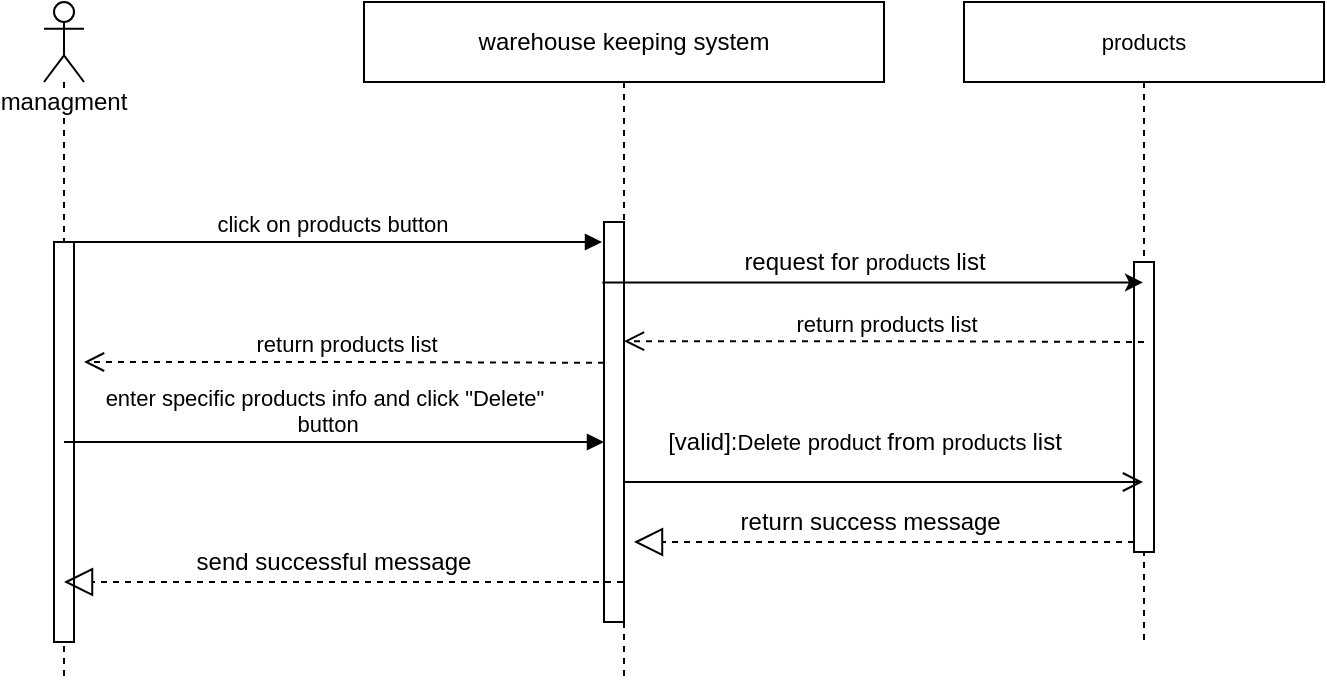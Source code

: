 <mxfile version="13.3.5" type="device"><diagram id="MWBJoO8W0iGTc28G7V0c" name="Page-1"><mxGraphModel dx="1385" dy="629" grid="1" gridSize="10" guides="1" tooltips="1" connect="1" arrows="1" fold="1" page="1" pageScale="1" pageWidth="850" pageHeight="1100" math="0" shadow="0"><root><mxCell id="0"/><mxCell id="1" parent="0"/><mxCell id="ce92vtV3I4qPERhwewqX-1" value="managment" style="shape=umlLifeline;participant=umlActor;perimeter=lifelinePerimeter;whiteSpace=wrap;html=1;container=1;collapsible=0;recursiveResize=0;verticalAlign=top;spacingTop=36;labelBackgroundColor=#ffffff;outlineConnect=0;" parent="1" vertex="1"><mxGeometry x="110" y="80" width="20" height="340" as="geometry"/></mxCell><mxCell id="ce92vtV3I4qPERhwewqX-7" value="" style="html=1;points=[];perimeter=orthogonalPerimeter;" parent="ce92vtV3I4qPERhwewqX-1" vertex="1"><mxGeometry x="5" y="120" width="10" height="200" as="geometry"/></mxCell><mxCell id="ce92vtV3I4qPERhwewqX-2" value="warehouse keeping system" style="shape=umlLifeline;perimeter=lifelinePerimeter;whiteSpace=wrap;html=1;container=1;collapsible=0;recursiveResize=0;outlineConnect=0;" parent="1" vertex="1"><mxGeometry x="270" y="80" width="260" height="340" as="geometry"/></mxCell><mxCell id="ce92vtV3I4qPERhwewqX-9" value="" style="html=1;points=[];perimeter=orthogonalPerimeter;" parent="ce92vtV3I4qPERhwewqX-2" vertex="1"><mxGeometry x="120" y="110" width="10" height="200" as="geometry"/></mxCell><mxCell id="ce92vtV3I4qPERhwewqX-8" value="click on products button" style="html=1;verticalAlign=bottom;endArrow=block;" parent="1" edge="1"><mxGeometry width="80" relative="1" as="geometry"><mxPoint x="118.667" y="200" as="sourcePoint"/><mxPoint x="389" y="200" as="targetPoint"/><Array as="points"><mxPoint x="159" y="200"/><mxPoint x="289" y="200"/></Array></mxGeometry></mxCell><mxCell id="ce92vtV3I4qPERhwewqX-10" value="&lt;span style=&quot;font-size: 11px ; background-color: rgb(255 , 255 , 255)&quot;&gt;products&lt;/span&gt;" style="shape=umlLifeline;perimeter=lifelinePerimeter;whiteSpace=wrap;html=1;container=1;collapsible=0;recursiveResize=0;outlineConnect=0;" parent="1" vertex="1"><mxGeometry x="570" y="80" width="180" height="320" as="geometry"/></mxCell><mxCell id="ce92vtV3I4qPERhwewqX-11" value="" style="html=1;points=[];perimeter=orthogonalPerimeter;" parent="ce92vtV3I4qPERhwewqX-10" vertex="1"><mxGeometry x="85" y="130" width="10" height="145" as="geometry"/></mxCell><mxCell id="ce92vtV3I4qPERhwewqX-12" value="enter specific products info and click &quot;Delete&quot;&lt;br&gt;&amp;nbsp;button" style="html=1;verticalAlign=bottom;endArrow=block;" parent="1" target="ce92vtV3I4qPERhwewqX-9" edge="1" source="ce92vtV3I4qPERhwewqX-1"><mxGeometry x="-0.036" width="80" relative="1" as="geometry"><mxPoint x="130" y="270" as="sourcePoint"/><mxPoint x="210" y="239.5" as="targetPoint"/><Array as="points"><mxPoint x="250" y="300"/></Array><mxPoint as="offset"/></mxGeometry></mxCell><mxCell id="ce92vtV3I4qPERhwewqX-13" value="" style="html=1;verticalAlign=bottom;endArrow=open;endSize=8;" parent="1" source="ce92vtV3I4qPERhwewqX-9" edge="1" target="ce92vtV3I4qPERhwewqX-10"><mxGeometry relative="1" as="geometry"><mxPoint x="510" y="270" as="sourcePoint"/><mxPoint x="650" y="280" as="targetPoint"/><Array as="points"><mxPoint x="520" y="320"/></Array></mxGeometry></mxCell><mxCell id="P7z4xLYsJmALuyBT9SQm-4" value="return success message&amp;nbsp;" style="text;html=1;strokeColor=none;fillColor=none;align=center;verticalAlign=middle;whiteSpace=wrap;rounded=0;" parent="1" vertex="1"><mxGeometry x="415" y="330" width="220" height="20" as="geometry"/></mxCell><mxCell id="P7z4xLYsJmALuyBT9SQm-5" value="" style="endArrow=block;dashed=1;endFill=0;endSize=12;html=1;" parent="1" source="ce92vtV3I4qPERhwewqX-2" target="ce92vtV3I4qPERhwewqX-1" edge="1"><mxGeometry width="160" relative="1" as="geometry"><mxPoint x="340" y="290" as="sourcePoint"/><mxPoint x="500" y="290" as="targetPoint"/><Array as="points"><mxPoint x="250" y="370"/></Array></mxGeometry></mxCell><mxCell id="P7z4xLYsJmALuyBT9SQm-6" value="send successful message" style="text;html=1;strokeColor=none;fillColor=none;align=center;verticalAlign=middle;whiteSpace=wrap;rounded=0;" parent="1" vertex="1"><mxGeometry x="160" y="350" width="190" height="20" as="geometry"/></mxCell><mxCell id="iveR8-n6vrmz7PuZMylU-18" value="[valid]:&lt;span style=&quot;font-size: 11px ; background-color: rgb(255 , 255 , 255)&quot;&gt;Delete&lt;/span&gt;&amp;nbsp;&lt;span style=&quot;font-size: 11px ; background-color: rgb(255 , 255 , 255)&quot;&gt;product&lt;/span&gt;&lt;span style=&quot;font-size: 11px ; background-color: rgb(255 , 255 , 255)&quot;&gt;&amp;nbsp;&lt;/span&gt;from&amp;nbsp;&lt;span style=&quot;font-size: 11px ; background-color: rgb(255 , 255 , 255)&quot;&gt;products&lt;/span&gt;&lt;span style=&quot;font-size: 11px ; background-color: rgb(255 , 255 , 255)&quot;&gt;&amp;nbsp;&lt;/span&gt;list" style="text;html=1;align=center;verticalAlign=middle;resizable=0;points=[];autosize=1;" vertex="1" parent="1"><mxGeometry x="415" y="290" width="210" height="20" as="geometry"/></mxCell><mxCell id="iveR8-n6vrmz7PuZMylU-28" value="" style="endArrow=block;dashed=1;endFill=0;endSize=12;html=1;" edge="1" parent="1"><mxGeometry width="160" relative="1" as="geometry"><mxPoint x="655" y="350" as="sourcePoint"/><mxPoint x="404.997" y="350" as="targetPoint"/><Array as="points"><mxPoint x="555.33" y="350"/></Array></mxGeometry></mxCell><mxCell id="iveR8-n6vrmz7PuZMylU-53" value="" style="endArrow=classic;html=1;exitX=-0.083;exitY=0.151;exitDx=0;exitDy=0;exitPerimeter=0;" edge="1" parent="1" source="ce92vtV3I4qPERhwewqX-9" target="ce92vtV3I4qPERhwewqX-10"><mxGeometry width="50" height="50" relative="1" as="geometry"><mxPoint x="480" y="230" as="sourcePoint"/><mxPoint x="530" y="180" as="targetPoint"/></mxGeometry></mxCell><mxCell id="iveR8-n6vrmz7PuZMylU-56" value="request for&amp;nbsp;&lt;span style=&quot;font-size: 11px ; background-color: rgb(255 , 255 , 255)&quot;&gt;products&amp;nbsp;&lt;/span&gt;list" style="text;html=1;align=center;verticalAlign=middle;resizable=0;points=[];autosize=1;" vertex="1" parent="1"><mxGeometry x="450" y="200" width="140" height="20" as="geometry"/></mxCell><mxCell id="iveR8-n6vrmz7PuZMylU-58" value="return products&amp;nbsp;list" style="html=1;verticalAlign=bottom;endArrow=open;dashed=1;endSize=8;" edge="1" parent="1"><mxGeometry x="-0.003" relative="1" as="geometry"><mxPoint x="660" y="250" as="sourcePoint"/><mxPoint x="399.997" y="249.58" as="targetPoint"/><Array as="points"><mxPoint x="540.33" y="249.58"/></Array><mxPoint as="offset"/></mxGeometry></mxCell><mxCell id="iveR8-n6vrmz7PuZMylU-59" value="return products&amp;nbsp;list" style="html=1;verticalAlign=bottom;endArrow=open;dashed=1;endSize=8;" edge="1" parent="1"><mxGeometry x="-0.003" relative="1" as="geometry"><mxPoint x="390" y="260.42" as="sourcePoint"/><mxPoint x="129.997" y="260.0" as="targetPoint"/><Array as="points"><mxPoint x="270.33" y="260.0"/></Array><mxPoint as="offset"/></mxGeometry></mxCell></root></mxGraphModel></diagram></mxfile>